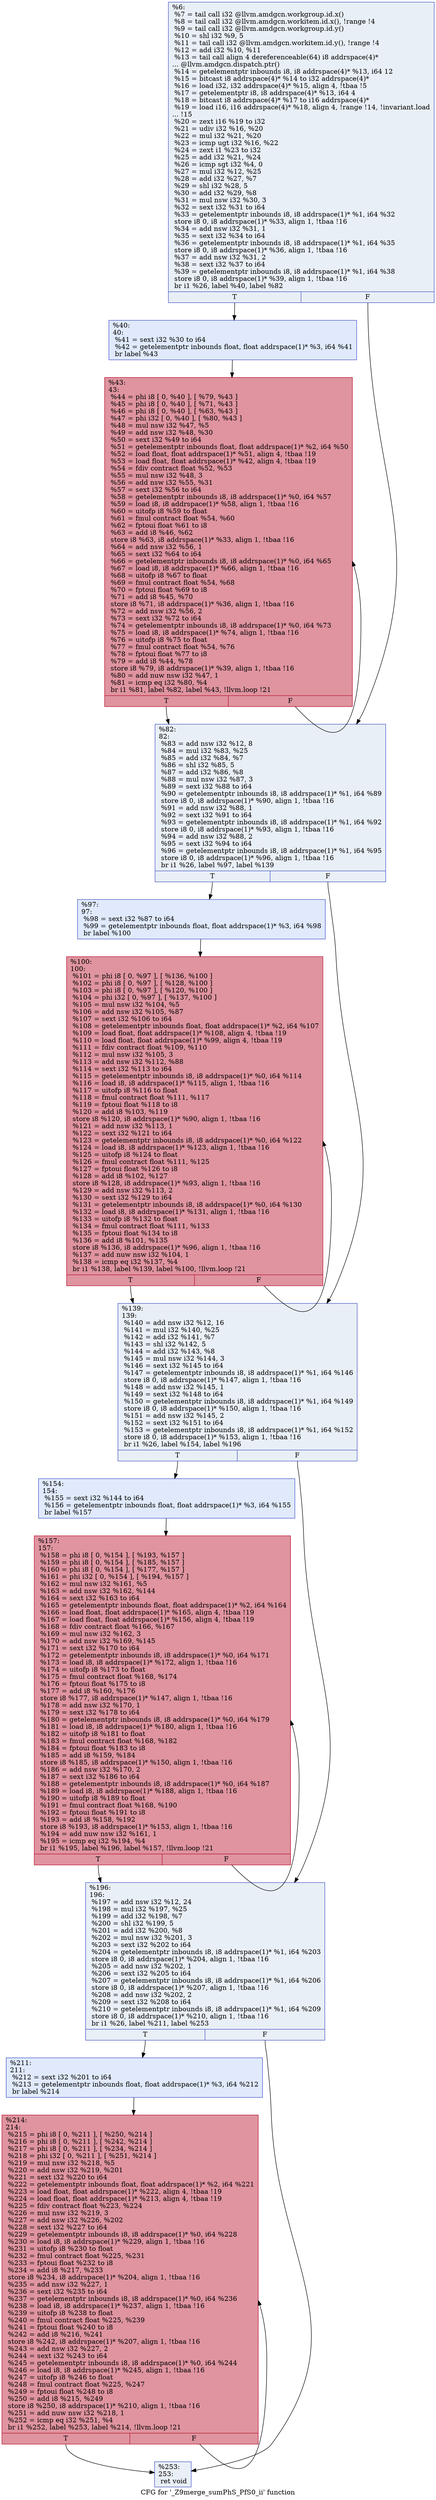 digraph "CFG for '_Z9merge_sumPhS_PfS0_ii' function" {
	label="CFG for '_Z9merge_sumPhS_PfS0_ii' function";

	Node0x62e4f40 [shape=record,color="#3d50c3ff", style=filled, fillcolor="#cedaeb70",label="{%6:\l  %7 = tail call i32 @llvm.amdgcn.workgroup.id.x()\l  %8 = tail call i32 @llvm.amdgcn.workitem.id.x(), !range !4\l  %9 = tail call i32 @llvm.amdgcn.workgroup.id.y()\l  %10 = shl i32 %9, 5\l  %11 = tail call i32 @llvm.amdgcn.workitem.id.y(), !range !4\l  %12 = add i32 %10, %11\l  %13 = tail call align 4 dereferenceable(64) i8 addrspace(4)*\l... @llvm.amdgcn.dispatch.ptr()\l  %14 = getelementptr inbounds i8, i8 addrspace(4)* %13, i64 12\l  %15 = bitcast i8 addrspace(4)* %14 to i32 addrspace(4)*\l  %16 = load i32, i32 addrspace(4)* %15, align 4, !tbaa !5\l  %17 = getelementptr i8, i8 addrspace(4)* %13, i64 4\l  %18 = bitcast i8 addrspace(4)* %17 to i16 addrspace(4)*\l  %19 = load i16, i16 addrspace(4)* %18, align 4, !range !14, !invariant.load\l... !15\l  %20 = zext i16 %19 to i32\l  %21 = udiv i32 %16, %20\l  %22 = mul i32 %21, %20\l  %23 = icmp ugt i32 %16, %22\l  %24 = zext i1 %23 to i32\l  %25 = add i32 %21, %24\l  %26 = icmp sgt i32 %4, 0\l  %27 = mul i32 %12, %25\l  %28 = add i32 %27, %7\l  %29 = shl i32 %28, 5\l  %30 = add i32 %29, %8\l  %31 = mul nsw i32 %30, 3\l  %32 = sext i32 %31 to i64\l  %33 = getelementptr inbounds i8, i8 addrspace(1)* %1, i64 %32\l  store i8 0, i8 addrspace(1)* %33, align 1, !tbaa !16\l  %34 = add nsw i32 %31, 1\l  %35 = sext i32 %34 to i64\l  %36 = getelementptr inbounds i8, i8 addrspace(1)* %1, i64 %35\l  store i8 0, i8 addrspace(1)* %36, align 1, !tbaa !16\l  %37 = add nsw i32 %31, 2\l  %38 = sext i32 %37 to i64\l  %39 = getelementptr inbounds i8, i8 addrspace(1)* %1, i64 %38\l  store i8 0, i8 addrspace(1)* %39, align 1, !tbaa !16\l  br i1 %26, label %40, label %82\l|{<s0>T|<s1>F}}"];
	Node0x62e4f40:s0 -> Node0x62e90c0;
	Node0x62e4f40:s1 -> Node0x62e9150;
	Node0x62e90c0 [shape=record,color="#3d50c3ff", style=filled, fillcolor="#b9d0f970",label="{%40:\l40:                                               \l  %41 = sext i32 %30 to i64\l  %42 = getelementptr inbounds float, float addrspace(1)* %3, i64 %41\l  br label %43\l}"];
	Node0x62e90c0 -> Node0x62e93a0;
	Node0x62e93a0 [shape=record,color="#b70d28ff", style=filled, fillcolor="#b70d2870",label="{%43:\l43:                                               \l  %44 = phi i8 [ 0, %40 ], [ %79, %43 ]\l  %45 = phi i8 [ 0, %40 ], [ %71, %43 ]\l  %46 = phi i8 [ 0, %40 ], [ %63, %43 ]\l  %47 = phi i32 [ 0, %40 ], [ %80, %43 ]\l  %48 = mul nsw i32 %47, %5\l  %49 = add nsw i32 %48, %30\l  %50 = sext i32 %49 to i64\l  %51 = getelementptr inbounds float, float addrspace(1)* %2, i64 %50\l  %52 = load float, float addrspace(1)* %51, align 4, !tbaa !19\l  %53 = load float, float addrspace(1)* %42, align 4, !tbaa !19\l  %54 = fdiv contract float %52, %53\l  %55 = mul nsw i32 %48, 3\l  %56 = add nsw i32 %55, %31\l  %57 = sext i32 %56 to i64\l  %58 = getelementptr inbounds i8, i8 addrspace(1)* %0, i64 %57\l  %59 = load i8, i8 addrspace(1)* %58, align 1, !tbaa !16\l  %60 = uitofp i8 %59 to float\l  %61 = fmul contract float %54, %60\l  %62 = fptoui float %61 to i8\l  %63 = add i8 %46, %62\l  store i8 %63, i8 addrspace(1)* %33, align 1, !tbaa !16\l  %64 = add nsw i32 %56, 1\l  %65 = sext i32 %64 to i64\l  %66 = getelementptr inbounds i8, i8 addrspace(1)* %0, i64 %65\l  %67 = load i8, i8 addrspace(1)* %66, align 1, !tbaa !16\l  %68 = uitofp i8 %67 to float\l  %69 = fmul contract float %54, %68\l  %70 = fptoui float %69 to i8\l  %71 = add i8 %45, %70\l  store i8 %71, i8 addrspace(1)* %36, align 1, !tbaa !16\l  %72 = add nsw i32 %56, 2\l  %73 = sext i32 %72 to i64\l  %74 = getelementptr inbounds i8, i8 addrspace(1)* %0, i64 %73\l  %75 = load i8, i8 addrspace(1)* %74, align 1, !tbaa !16\l  %76 = uitofp i8 %75 to float\l  %77 = fmul contract float %54, %76\l  %78 = fptoui float %77 to i8\l  %79 = add i8 %44, %78\l  store i8 %79, i8 addrspace(1)* %39, align 1, !tbaa !16\l  %80 = add nuw nsw i32 %47, 1\l  %81 = icmp eq i32 %80, %4\l  br i1 %81, label %82, label %43, !llvm.loop !21\l|{<s0>T|<s1>F}}"];
	Node0x62e93a0:s0 -> Node0x62e9150;
	Node0x62e93a0:s1 -> Node0x62e93a0;
	Node0x62e9150 [shape=record,color="#3d50c3ff", style=filled, fillcolor="#cedaeb70",label="{%82:\l82:                                               \l  %83 = add nsw i32 %12, 8\l  %84 = mul i32 %83, %25\l  %85 = add i32 %84, %7\l  %86 = shl i32 %85, 5\l  %87 = add i32 %86, %8\l  %88 = mul nsw i32 %87, 3\l  %89 = sext i32 %88 to i64\l  %90 = getelementptr inbounds i8, i8 addrspace(1)* %1, i64 %89\l  store i8 0, i8 addrspace(1)* %90, align 1, !tbaa !16\l  %91 = add nsw i32 %88, 1\l  %92 = sext i32 %91 to i64\l  %93 = getelementptr inbounds i8, i8 addrspace(1)* %1, i64 %92\l  store i8 0, i8 addrspace(1)* %93, align 1, !tbaa !16\l  %94 = add nsw i32 %88, 2\l  %95 = sext i32 %94 to i64\l  %96 = getelementptr inbounds i8, i8 addrspace(1)* %1, i64 %95\l  store i8 0, i8 addrspace(1)* %96, align 1, !tbaa !16\l  br i1 %26, label %97, label %139\l|{<s0>T|<s1>F}}"];
	Node0x62e9150:s0 -> Node0x62ebf40;
	Node0x62e9150:s1 -> Node0x62ebf90;
	Node0x62ebf40 [shape=record,color="#3d50c3ff", style=filled, fillcolor="#b9d0f970",label="{%97:\l97:                                               \l  %98 = sext i32 %87 to i64\l  %99 = getelementptr inbounds float, float addrspace(1)* %3, i64 %98\l  br label %100\l}"];
	Node0x62ebf40 -> Node0x62ec1e0;
	Node0x62ec1e0 [shape=record,color="#b70d28ff", style=filled, fillcolor="#b70d2870",label="{%100:\l100:                                              \l  %101 = phi i8 [ 0, %97 ], [ %136, %100 ]\l  %102 = phi i8 [ 0, %97 ], [ %128, %100 ]\l  %103 = phi i8 [ 0, %97 ], [ %120, %100 ]\l  %104 = phi i32 [ 0, %97 ], [ %137, %100 ]\l  %105 = mul nsw i32 %104, %5\l  %106 = add nsw i32 %105, %87\l  %107 = sext i32 %106 to i64\l  %108 = getelementptr inbounds float, float addrspace(1)* %2, i64 %107\l  %109 = load float, float addrspace(1)* %108, align 4, !tbaa !19\l  %110 = load float, float addrspace(1)* %99, align 4, !tbaa !19\l  %111 = fdiv contract float %109, %110\l  %112 = mul nsw i32 %105, 3\l  %113 = add nsw i32 %112, %88\l  %114 = sext i32 %113 to i64\l  %115 = getelementptr inbounds i8, i8 addrspace(1)* %0, i64 %114\l  %116 = load i8, i8 addrspace(1)* %115, align 1, !tbaa !16\l  %117 = uitofp i8 %116 to float\l  %118 = fmul contract float %111, %117\l  %119 = fptoui float %118 to i8\l  %120 = add i8 %103, %119\l  store i8 %120, i8 addrspace(1)* %90, align 1, !tbaa !16\l  %121 = add nsw i32 %113, 1\l  %122 = sext i32 %121 to i64\l  %123 = getelementptr inbounds i8, i8 addrspace(1)* %0, i64 %122\l  %124 = load i8, i8 addrspace(1)* %123, align 1, !tbaa !16\l  %125 = uitofp i8 %124 to float\l  %126 = fmul contract float %111, %125\l  %127 = fptoui float %126 to i8\l  %128 = add i8 %102, %127\l  store i8 %128, i8 addrspace(1)* %93, align 1, !tbaa !16\l  %129 = add nsw i32 %113, 2\l  %130 = sext i32 %129 to i64\l  %131 = getelementptr inbounds i8, i8 addrspace(1)* %0, i64 %130\l  %132 = load i8, i8 addrspace(1)* %131, align 1, !tbaa !16\l  %133 = uitofp i8 %132 to float\l  %134 = fmul contract float %111, %133\l  %135 = fptoui float %134 to i8\l  %136 = add i8 %101, %135\l  store i8 %136, i8 addrspace(1)* %96, align 1, !tbaa !16\l  %137 = add nuw nsw i32 %104, 1\l  %138 = icmp eq i32 %137, %4\l  br i1 %138, label %139, label %100, !llvm.loop !21\l|{<s0>T|<s1>F}}"];
	Node0x62ec1e0:s0 -> Node0x62ebf90;
	Node0x62ec1e0:s1 -> Node0x62ec1e0;
	Node0x62ebf90 [shape=record,color="#3d50c3ff", style=filled, fillcolor="#cedaeb70",label="{%139:\l139:                                              \l  %140 = add nsw i32 %12, 16\l  %141 = mul i32 %140, %25\l  %142 = add i32 %141, %7\l  %143 = shl i32 %142, 5\l  %144 = add i32 %143, %8\l  %145 = mul nsw i32 %144, 3\l  %146 = sext i32 %145 to i64\l  %147 = getelementptr inbounds i8, i8 addrspace(1)* %1, i64 %146\l  store i8 0, i8 addrspace(1)* %147, align 1, !tbaa !16\l  %148 = add nsw i32 %145, 1\l  %149 = sext i32 %148 to i64\l  %150 = getelementptr inbounds i8, i8 addrspace(1)* %1, i64 %149\l  store i8 0, i8 addrspace(1)* %150, align 1, !tbaa !16\l  %151 = add nsw i32 %145, 2\l  %152 = sext i32 %151 to i64\l  %153 = getelementptr inbounds i8, i8 addrspace(1)* %1, i64 %152\l  store i8 0, i8 addrspace(1)* %153, align 1, !tbaa !16\l  br i1 %26, label %154, label %196\l|{<s0>T|<s1>F}}"];
	Node0x62ebf90:s0 -> Node0x62eed60;
	Node0x62ebf90:s1 -> Node0x62eedb0;
	Node0x62eed60 [shape=record,color="#3d50c3ff", style=filled, fillcolor="#b9d0f970",label="{%154:\l154:                                              \l  %155 = sext i32 %144 to i64\l  %156 = getelementptr inbounds float, float addrspace(1)* %3, i64 %155\l  br label %157\l}"];
	Node0x62eed60 -> Node0x62eefc0;
	Node0x62eefc0 [shape=record,color="#b70d28ff", style=filled, fillcolor="#b70d2870",label="{%157:\l157:                                              \l  %158 = phi i8 [ 0, %154 ], [ %193, %157 ]\l  %159 = phi i8 [ 0, %154 ], [ %185, %157 ]\l  %160 = phi i8 [ 0, %154 ], [ %177, %157 ]\l  %161 = phi i32 [ 0, %154 ], [ %194, %157 ]\l  %162 = mul nsw i32 %161, %5\l  %163 = add nsw i32 %162, %144\l  %164 = sext i32 %163 to i64\l  %165 = getelementptr inbounds float, float addrspace(1)* %2, i64 %164\l  %166 = load float, float addrspace(1)* %165, align 4, !tbaa !19\l  %167 = load float, float addrspace(1)* %156, align 4, !tbaa !19\l  %168 = fdiv contract float %166, %167\l  %169 = mul nsw i32 %162, 3\l  %170 = add nsw i32 %169, %145\l  %171 = sext i32 %170 to i64\l  %172 = getelementptr inbounds i8, i8 addrspace(1)* %0, i64 %171\l  %173 = load i8, i8 addrspace(1)* %172, align 1, !tbaa !16\l  %174 = uitofp i8 %173 to float\l  %175 = fmul contract float %168, %174\l  %176 = fptoui float %175 to i8\l  %177 = add i8 %160, %176\l  store i8 %177, i8 addrspace(1)* %147, align 1, !tbaa !16\l  %178 = add nsw i32 %170, 1\l  %179 = sext i32 %178 to i64\l  %180 = getelementptr inbounds i8, i8 addrspace(1)* %0, i64 %179\l  %181 = load i8, i8 addrspace(1)* %180, align 1, !tbaa !16\l  %182 = uitofp i8 %181 to float\l  %183 = fmul contract float %168, %182\l  %184 = fptoui float %183 to i8\l  %185 = add i8 %159, %184\l  store i8 %185, i8 addrspace(1)* %150, align 1, !tbaa !16\l  %186 = add nsw i32 %170, 2\l  %187 = sext i32 %186 to i64\l  %188 = getelementptr inbounds i8, i8 addrspace(1)* %0, i64 %187\l  %189 = load i8, i8 addrspace(1)* %188, align 1, !tbaa !16\l  %190 = uitofp i8 %189 to float\l  %191 = fmul contract float %168, %190\l  %192 = fptoui float %191 to i8\l  %193 = add i8 %158, %192\l  store i8 %193, i8 addrspace(1)* %153, align 1, !tbaa !16\l  %194 = add nuw nsw i32 %161, 1\l  %195 = icmp eq i32 %194, %4\l  br i1 %195, label %196, label %157, !llvm.loop !21\l|{<s0>T|<s1>F}}"];
	Node0x62eefc0:s0 -> Node0x62eedb0;
	Node0x62eefc0:s1 -> Node0x62eefc0;
	Node0x62eedb0 [shape=record,color="#3d50c3ff", style=filled, fillcolor="#cedaeb70",label="{%196:\l196:                                              \l  %197 = add nsw i32 %12, 24\l  %198 = mul i32 %197, %25\l  %199 = add i32 %198, %7\l  %200 = shl i32 %199, 5\l  %201 = add i32 %200, %8\l  %202 = mul nsw i32 %201, 3\l  %203 = sext i32 %202 to i64\l  %204 = getelementptr inbounds i8, i8 addrspace(1)* %1, i64 %203\l  store i8 0, i8 addrspace(1)* %204, align 1, !tbaa !16\l  %205 = add nsw i32 %202, 1\l  %206 = sext i32 %205 to i64\l  %207 = getelementptr inbounds i8, i8 addrspace(1)* %1, i64 %206\l  store i8 0, i8 addrspace(1)* %207, align 1, !tbaa !16\l  %208 = add nsw i32 %202, 2\l  %209 = sext i32 %208 to i64\l  %210 = getelementptr inbounds i8, i8 addrspace(1)* %1, i64 %209\l  store i8 0, i8 addrspace(1)* %210, align 1, !tbaa !16\l  br i1 %26, label %211, label %253\l|{<s0>T|<s1>F}}"];
	Node0x62eedb0:s0 -> Node0x62f1120;
	Node0x62eedb0:s1 -> Node0x62f1170;
	Node0x62f1120 [shape=record,color="#3d50c3ff", style=filled, fillcolor="#b9d0f970",label="{%211:\l211:                                              \l  %212 = sext i32 %201 to i64\l  %213 = getelementptr inbounds float, float addrspace(1)* %3, i64 %212\l  br label %214\l}"];
	Node0x62f1120 -> Node0x62f1380;
	Node0x62f1380 [shape=record,color="#b70d28ff", style=filled, fillcolor="#b70d2870",label="{%214:\l214:                                              \l  %215 = phi i8 [ 0, %211 ], [ %250, %214 ]\l  %216 = phi i8 [ 0, %211 ], [ %242, %214 ]\l  %217 = phi i8 [ 0, %211 ], [ %234, %214 ]\l  %218 = phi i32 [ 0, %211 ], [ %251, %214 ]\l  %219 = mul nsw i32 %218, %5\l  %220 = add nsw i32 %219, %201\l  %221 = sext i32 %220 to i64\l  %222 = getelementptr inbounds float, float addrspace(1)* %2, i64 %221\l  %223 = load float, float addrspace(1)* %222, align 4, !tbaa !19\l  %224 = load float, float addrspace(1)* %213, align 4, !tbaa !19\l  %225 = fdiv contract float %223, %224\l  %226 = mul nsw i32 %219, 3\l  %227 = add nsw i32 %226, %202\l  %228 = sext i32 %227 to i64\l  %229 = getelementptr inbounds i8, i8 addrspace(1)* %0, i64 %228\l  %230 = load i8, i8 addrspace(1)* %229, align 1, !tbaa !16\l  %231 = uitofp i8 %230 to float\l  %232 = fmul contract float %225, %231\l  %233 = fptoui float %232 to i8\l  %234 = add i8 %217, %233\l  store i8 %234, i8 addrspace(1)* %204, align 1, !tbaa !16\l  %235 = add nsw i32 %227, 1\l  %236 = sext i32 %235 to i64\l  %237 = getelementptr inbounds i8, i8 addrspace(1)* %0, i64 %236\l  %238 = load i8, i8 addrspace(1)* %237, align 1, !tbaa !16\l  %239 = uitofp i8 %238 to float\l  %240 = fmul contract float %225, %239\l  %241 = fptoui float %240 to i8\l  %242 = add i8 %216, %241\l  store i8 %242, i8 addrspace(1)* %207, align 1, !tbaa !16\l  %243 = add nsw i32 %227, 2\l  %244 = sext i32 %243 to i64\l  %245 = getelementptr inbounds i8, i8 addrspace(1)* %0, i64 %244\l  %246 = load i8, i8 addrspace(1)* %245, align 1, !tbaa !16\l  %247 = uitofp i8 %246 to float\l  %248 = fmul contract float %225, %247\l  %249 = fptoui float %248 to i8\l  %250 = add i8 %215, %249\l  store i8 %250, i8 addrspace(1)* %210, align 1, !tbaa !16\l  %251 = add nuw nsw i32 %218, 1\l  %252 = icmp eq i32 %251, %4\l  br i1 %252, label %253, label %214, !llvm.loop !21\l|{<s0>T|<s1>F}}"];
	Node0x62f1380:s0 -> Node0x62f1170;
	Node0x62f1380:s1 -> Node0x62f1380;
	Node0x62f1170 [shape=record,color="#3d50c3ff", style=filled, fillcolor="#cedaeb70",label="{%253:\l253:                                              \l  ret void\l}"];
}
